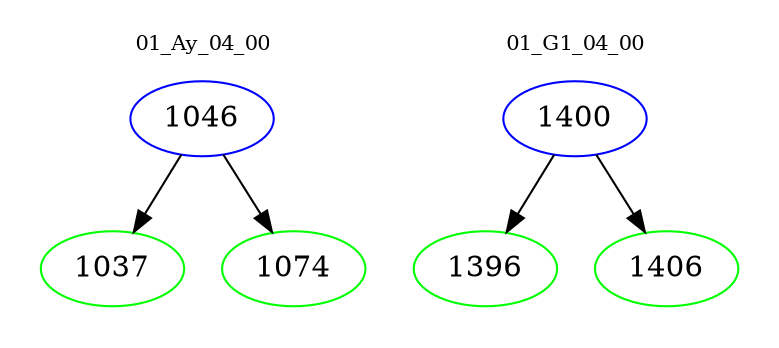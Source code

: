 digraph{
subgraph cluster_0 {
color = white
label = "01_Ay_04_00";
fontsize=10;
T0_1046 [label="1046", color="blue"]
T0_1046 -> T0_1037 [color="black"]
T0_1037 [label="1037", color="green"]
T0_1046 -> T0_1074 [color="black"]
T0_1074 [label="1074", color="green"]
}
subgraph cluster_1 {
color = white
label = "01_G1_04_00";
fontsize=10;
T1_1400 [label="1400", color="blue"]
T1_1400 -> T1_1396 [color="black"]
T1_1396 [label="1396", color="green"]
T1_1400 -> T1_1406 [color="black"]
T1_1406 [label="1406", color="green"]
}
}
